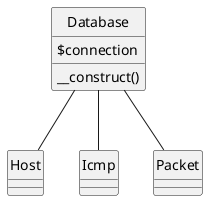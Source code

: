 @startuml
skinparam classAttributeIconSize 0
skinparam monochrome true
hide circle

class Database {
  $connection
  __construct()
}

Database -- Host
Database -- Icmp
Database -- Packet
@enduml
